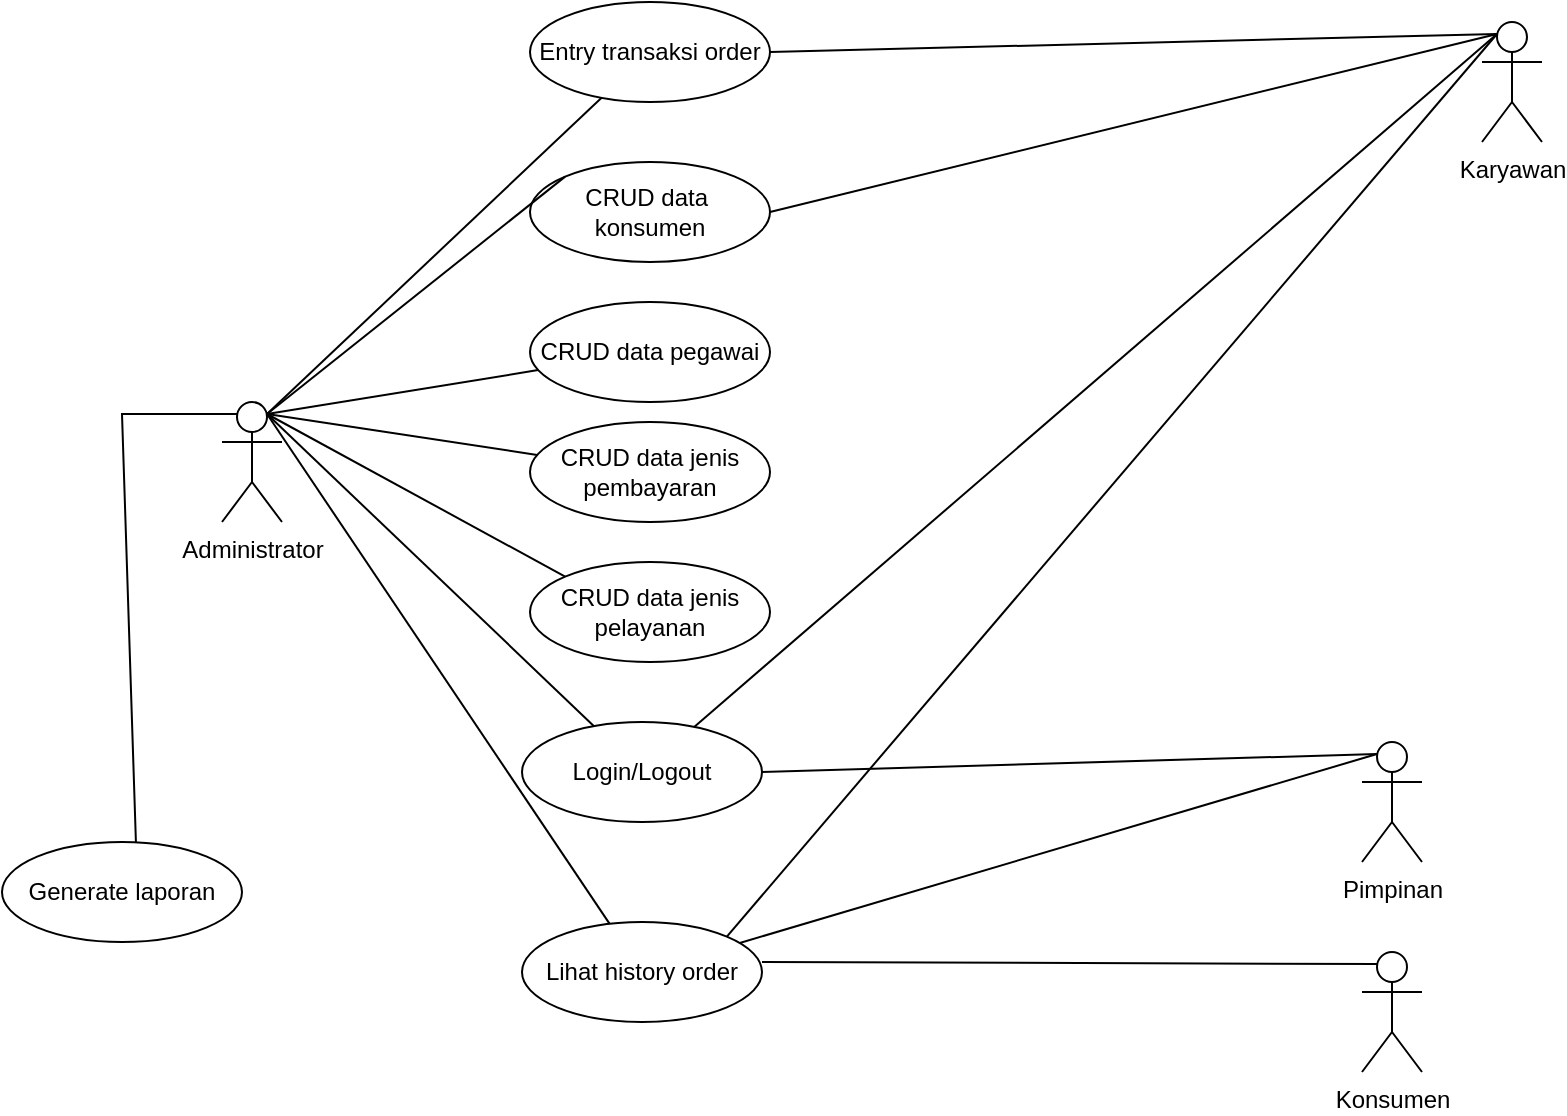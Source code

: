 <mxfile version="20.8.5" type="google"><diagram id="XXJ22G4wHb7WUiv9qCJo" name="Halaman-1"><mxGraphModel grid="1" page="1" gridSize="10" guides="1" tooltips="1" connect="1" arrows="1" fold="1" pageScale="1" pageWidth="827" pageHeight="1169" math="0" shadow="0"><root><mxCell id="0"/><mxCell id="1" parent="0"/><object label="Administrator" id="H8xub7RV9E7rVYC_iTb1-1"><mxCell style="shape=umlActor;verticalLabelPosition=bottom;verticalAlign=top;html=1;outlineConnect=0;" vertex="1" parent="1"><mxGeometry x="140" y="250" width="30" height="60" as="geometry"/></mxCell></object><mxCell id="H8xub7RV9E7rVYC_iTb1-2" value="Karyawan" style="shape=umlActor;verticalLabelPosition=bottom;verticalAlign=top;html=1;outlineConnect=0;" vertex="1" parent="1"><mxGeometry x="770" y="60" width="30" height="60" as="geometry"/></mxCell><mxCell id="H8xub7RV9E7rVYC_iTb1-3" value="Konsumen" style="shape=umlActor;verticalLabelPosition=bottom;verticalAlign=top;html=1;outlineConnect=0;" vertex="1" parent="1"><mxGeometry x="710" y="525" width="30" height="60" as="geometry"/></mxCell><object label="Pimpinan" id="H8xub7RV9E7rVYC_iTb1-4"><mxCell style="shape=umlActor;verticalLabelPosition=bottom;verticalAlign=top;html=1;outlineConnect=0;" vertex="1" parent="1"><mxGeometry x="710" y="420" width="30" height="60" as="geometry"/></mxCell></object><mxCell id="H8xub7RV9E7rVYC_iTb1-5" value="Entry transaksi order" style="ellipse;whiteSpace=wrap;html=1;" vertex="1" parent="1"><mxGeometry x="294" y="50" width="120" height="50" as="geometry"/></mxCell><mxCell id="H8xub7RV9E7rVYC_iTb1-6" value="CRUD data&amp;nbsp; konsumen" style="ellipse;whiteSpace=wrap;html=1;" vertex="1" parent="1"><mxGeometry x="294" y="130" width="120" height="50" as="geometry"/></mxCell><mxCell id="H8xub7RV9E7rVYC_iTb1-7" value="CRUD data pegawai" style="ellipse;whiteSpace=wrap;html=1;" vertex="1" parent="1"><mxGeometry x="294" y="200" width="120" height="50" as="geometry"/></mxCell><mxCell id="H8xub7RV9E7rVYC_iTb1-8" value="Login/Logout" style="ellipse;whiteSpace=wrap;html=1;" vertex="1" parent="1"><mxGeometry x="290" y="410" width="120" height="50" as="geometry"/></mxCell><mxCell id="H8xub7RV9E7rVYC_iTb1-14" value="" style="endArrow=none;html=1;rounded=0;exitX=0.75;exitY=0.1;exitDx=0;exitDy=0;exitPerimeter=0;" edge="1" parent="1" source="H8xub7RV9E7rVYC_iTb1-1" target="H8xub7RV9E7rVYC_iTb1-5"><mxGeometry width="50" height="50" relative="1" as="geometry"><mxPoint x="90" y="140" as="sourcePoint"/><mxPoint x="140" y="90" as="targetPoint"/></mxGeometry></mxCell><mxCell id="H8xub7RV9E7rVYC_iTb1-15" value="" style="endArrow=none;html=1;rounded=0;entryX=0.25;entryY=0.1;entryDx=0;entryDy=0;entryPerimeter=0;exitX=1;exitY=0.4;exitDx=0;exitDy=0;exitPerimeter=0;" edge="1" parent="1" source="H8xub7RV9E7rVYC_iTb1-29" target="H8xub7RV9E7rVYC_iTb1-3"><mxGeometry width="50" height="50" relative="1" as="geometry"><mxPoint x="450" y="460" as="sourcePoint"/><mxPoint x="660" y="120" as="targetPoint"/></mxGeometry></mxCell><mxCell id="H8xub7RV9E7rVYC_iTb1-20" value="" style="endArrow=none;html=1;rounded=0;exitX=0.75;exitY=0.1;exitDx=0;exitDy=0;exitPerimeter=0;entryX=0;entryY=0;entryDx=0;entryDy=0;" edge="1" parent="1" source="H8xub7RV9E7rVYC_iTb1-1" target="H8xub7RV9E7rVYC_iTb1-6"><mxGeometry width="50" height="50" relative="1" as="geometry"><mxPoint x="120" y="180" as="sourcePoint"/><mxPoint x="170" y="130" as="targetPoint"/></mxGeometry></mxCell><mxCell id="H8xub7RV9E7rVYC_iTb1-21" value="" style="endArrow=none;html=1;rounded=0;exitX=0.75;exitY=0.1;exitDx=0;exitDy=0;exitPerimeter=0;" edge="1" parent="1" source="H8xub7RV9E7rVYC_iTb1-1" target="H8xub7RV9E7rVYC_iTb1-7"><mxGeometry width="50" height="50" relative="1" as="geometry"><mxPoint x="100" y="210" as="sourcePoint"/><mxPoint x="150" y="160" as="targetPoint"/></mxGeometry></mxCell><mxCell id="H8xub7RV9E7rVYC_iTb1-22" value="" style="endArrow=none;html=1;rounded=0;exitX=0.75;exitY=0.1;exitDx=0;exitDy=0;exitPerimeter=0;" edge="1" parent="1" source="H8xub7RV9E7rVYC_iTb1-1" target="H8xub7RV9E7rVYC_iTb1-8"><mxGeometry width="50" height="50" relative="1" as="geometry"><mxPoint x="160" y="280" as="sourcePoint"/><mxPoint x="210" y="230" as="targetPoint"/></mxGeometry></mxCell><mxCell id="H8xub7RV9E7rVYC_iTb1-24" value="CRUD data jenis pembayaran" style="ellipse;whiteSpace=wrap;html=1;" vertex="1" parent="1"><mxGeometry x="294" y="260" width="120" height="50" as="geometry"/></mxCell><mxCell id="H8xub7RV9E7rVYC_iTb1-26" value="" style="endArrow=none;html=1;rounded=0;exitX=0.75;exitY=0.1;exitDx=0;exitDy=0;exitPerimeter=0;" edge="1" parent="1" source="H8xub7RV9E7rVYC_iTb1-1" target="H8xub7RV9E7rVYC_iTb1-24"><mxGeometry width="50" height="50" relative="1" as="geometry"><mxPoint x="90" y="110" as="sourcePoint"/><mxPoint x="230" y="240" as="targetPoint"/></mxGeometry></mxCell><mxCell id="H8xub7RV9E7rVYC_iTb1-29" value="Lihat history order" style="ellipse;whiteSpace=wrap;html=1;" vertex="1" parent="1"><mxGeometry x="290" y="510" width="120" height="50" as="geometry"/></mxCell><mxCell id="H8xub7RV9E7rVYC_iTb1-30" value="Generate laporan" style="ellipse;whiteSpace=wrap;html=1;" vertex="1" parent="1"><mxGeometry x="30" y="470" width="120" height="50" as="geometry"/></mxCell><mxCell id="H8xub7RV9E7rVYC_iTb1-31" value="" style="endArrow=none;html=1;rounded=0;exitX=0.75;exitY=0.1;exitDx=0;exitDy=0;exitPerimeter=0;" edge="1" parent="1" source="H8xub7RV9E7rVYC_iTb1-1" target="H8xub7RV9E7rVYC_iTb1-29"><mxGeometry width="50" height="50" relative="1" as="geometry"><mxPoint x="170" y="480" as="sourcePoint"/><mxPoint x="290" y="440" as="targetPoint"/></mxGeometry></mxCell><mxCell id="H8xub7RV9E7rVYC_iTb1-32" value="" style="endArrow=none;html=1;rounded=0;entryX=0.558;entryY=0;entryDx=0;entryDy=0;entryPerimeter=0;exitX=0.25;exitY=0.1;exitDx=0;exitDy=0;exitPerimeter=0;" edge="1" parent="1" source="H8xub7RV9E7rVYC_iTb1-1" target="H8xub7RV9E7rVYC_iTb1-30"><mxGeometry width="50" height="50" relative="1" as="geometry"><mxPoint x="140" y="260" as="sourcePoint"/><mxPoint x="280" y="550" as="targetPoint"/><Array as="points"><mxPoint x="90" y="256"/></Array></mxGeometry></mxCell><mxCell id="H8xub7RV9E7rVYC_iTb1-38" value="" style="endArrow=none;html=1;rounded=0;entryX=0.25;entryY=0.1;entryDx=0;entryDy=0;entryPerimeter=0;exitX=1;exitY=0.5;exitDx=0;exitDy=0;" edge="1" parent="1" source="H8xub7RV9E7rVYC_iTb1-5" target="H8xub7RV9E7rVYC_iTb1-2"><mxGeometry width="50" height="50" relative="1" as="geometry"><mxPoint x="400" y="105" as="sourcePoint"/><mxPoint x="440" y="290" as="targetPoint"/></mxGeometry></mxCell><mxCell id="H8xub7RV9E7rVYC_iTb1-39" value="" style="endArrow=none;html=1;rounded=0;entryX=0.25;entryY=0.1;entryDx=0;entryDy=0;entryPerimeter=0;" edge="1" parent="1" source="H8xub7RV9E7rVYC_iTb1-8" target="H8xub7RV9E7rVYC_iTb1-2"><mxGeometry width="50" height="50" relative="1" as="geometry"><mxPoint x="590" y="270" as="sourcePoint"/><mxPoint x="640" y="220" as="targetPoint"/></mxGeometry></mxCell><mxCell id="H8xub7RV9E7rVYC_iTb1-41" value="" style="endArrow=none;html=1;rounded=0;entryX=0.25;entryY=0.1;entryDx=0;entryDy=0;entryPerimeter=0;exitX=1;exitY=0.5;exitDx=0;exitDy=0;" edge="1" parent="1" source="H8xub7RV9E7rVYC_iTb1-6" target="H8xub7RV9E7rVYC_iTb1-2"><mxGeometry width="50" height="50" relative="1" as="geometry"><mxPoint x="560" y="210" as="sourcePoint"/><mxPoint x="610" y="160" as="targetPoint"/></mxGeometry></mxCell><mxCell id="H8xub7RV9E7rVYC_iTb1-43" value="" style="endArrow=none;html=1;rounded=0;entryX=0.25;entryY=0.1;entryDx=0;entryDy=0;entryPerimeter=0;exitX=1;exitY=0;exitDx=0;exitDy=0;" edge="1" parent="1" source="H8xub7RV9E7rVYC_iTb1-29" target="H8xub7RV9E7rVYC_iTb1-2"><mxGeometry width="50" height="50" relative="1" as="geometry"><mxPoint x="460" y="260" as="sourcePoint"/><mxPoint x="510" y="210" as="targetPoint"/></mxGeometry></mxCell><mxCell id="H8xub7RV9E7rVYC_iTb1-46" value="" style="endArrow=none;html=1;rounded=0;entryX=0.25;entryY=0.1;entryDx=0;entryDy=0;entryPerimeter=0;" edge="1" parent="1" source="H8xub7RV9E7rVYC_iTb1-29" target="H8xub7RV9E7rVYC_iTb1-4"><mxGeometry width="50" height="50" relative="1" as="geometry"><mxPoint x="390" y="340" as="sourcePoint"/><mxPoint x="440" y="290" as="targetPoint"/></mxGeometry></mxCell><mxCell id="H8xub7RV9E7rVYC_iTb1-51" value="CRUD data jenis pelayanan" style="ellipse;whiteSpace=wrap;html=1;" vertex="1" parent="1"><mxGeometry x="294" y="330" width="120" height="50" as="geometry"/></mxCell><mxCell id="H8xub7RV9E7rVYC_iTb1-52" value="" style="endArrow=none;html=1;rounded=0;entryX=0;entryY=0;entryDx=0;entryDy=0;exitX=0.75;exitY=0.1;exitDx=0;exitDy=0;exitPerimeter=0;" edge="1" parent="1" source="H8xub7RV9E7rVYC_iTb1-1" target="H8xub7RV9E7rVYC_iTb1-51"><mxGeometry width="50" height="50" relative="1" as="geometry"><mxPoint x="150" y="260" as="sourcePoint"/><mxPoint x="170" y="370" as="targetPoint"/></mxGeometry></mxCell><mxCell id="H8xub7RV9E7rVYC_iTb1-56" value="" style="endArrow=none;html=1;rounded=0;entryX=0.25;entryY=0.1;entryDx=0;entryDy=0;entryPerimeter=0;exitX=1;exitY=0.5;exitDx=0;exitDy=0;" edge="1" parent="1" source="H8xub7RV9E7rVYC_iTb1-8" target="H8xub7RV9E7rVYC_iTb1-4"><mxGeometry width="50" height="50" relative="1" as="geometry"><mxPoint x="570" y="460" as="sourcePoint"/><mxPoint x="620" y="410" as="targetPoint"/></mxGeometry></mxCell></root></mxGraphModel></diagram></mxfile>